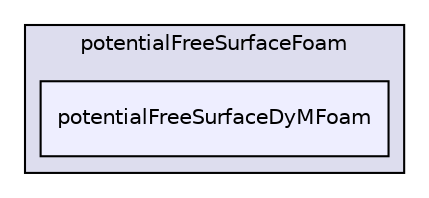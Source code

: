 digraph "applications/solvers/multiphase/potentialFreeSurfaceFoam/potentialFreeSurfaceDyMFoam" {
  bgcolor=transparent;
  compound=true
  node [ fontsize="10", fontname="Helvetica"];
  edge [ labelfontsize="10", labelfontname="Helvetica"];
  subgraph clusterdir_40ec60a1fdb4f603452122e742a2be76 {
    graph [ bgcolor="#ddddee", pencolor="black", label="potentialFreeSurfaceFoam" fontname="Helvetica", fontsize="10", URL="dir_40ec60a1fdb4f603452122e742a2be76.html"]
  dir_d1360e31ac6519a46a043cfe310bfefb [shape=box, label="potentialFreeSurfaceDyMFoam", style="filled", fillcolor="#eeeeff", pencolor="black", URL="dir_d1360e31ac6519a46a043cfe310bfefb.html"];
  }
}
